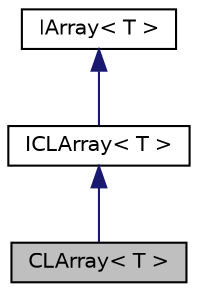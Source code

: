 digraph "CLArray&lt; T &gt;"
{
 // LATEX_PDF_SIZE
  edge [fontname="Helvetica",fontsize="10",labelfontname="Helvetica",labelfontsize="10"];
  node [fontname="Helvetica",fontsize="10",shape=record];
  Node1 [label="CLArray\< T \>",height=0.2,width=0.4,color="black", fillcolor="grey75", style="filled", fontcolor="black",tooltip="CLArray implementation"];
  Node2 -> Node1 [dir="back",color="midnightblue",fontsize="10",style="solid",fontname="Helvetica"];
  Node2 [label="ICLArray\< T \>",height=0.2,width=0.4,color="black", fillcolor="white", style="filled",URL="$classarm__compute_1_1_i_c_l_array.xhtml",tooltip="Interface for OpenCL Array."];
  Node3 -> Node2 [dir="back",color="midnightblue",fontsize="10",style="solid",fontname="Helvetica"];
  Node3 [label="IArray\< T \>",height=0.2,width=0.4,color="black", fillcolor="white", style="filled",URL="$classarm__compute_1_1_i_array.xhtml",tooltip="Array of type T."];
}

